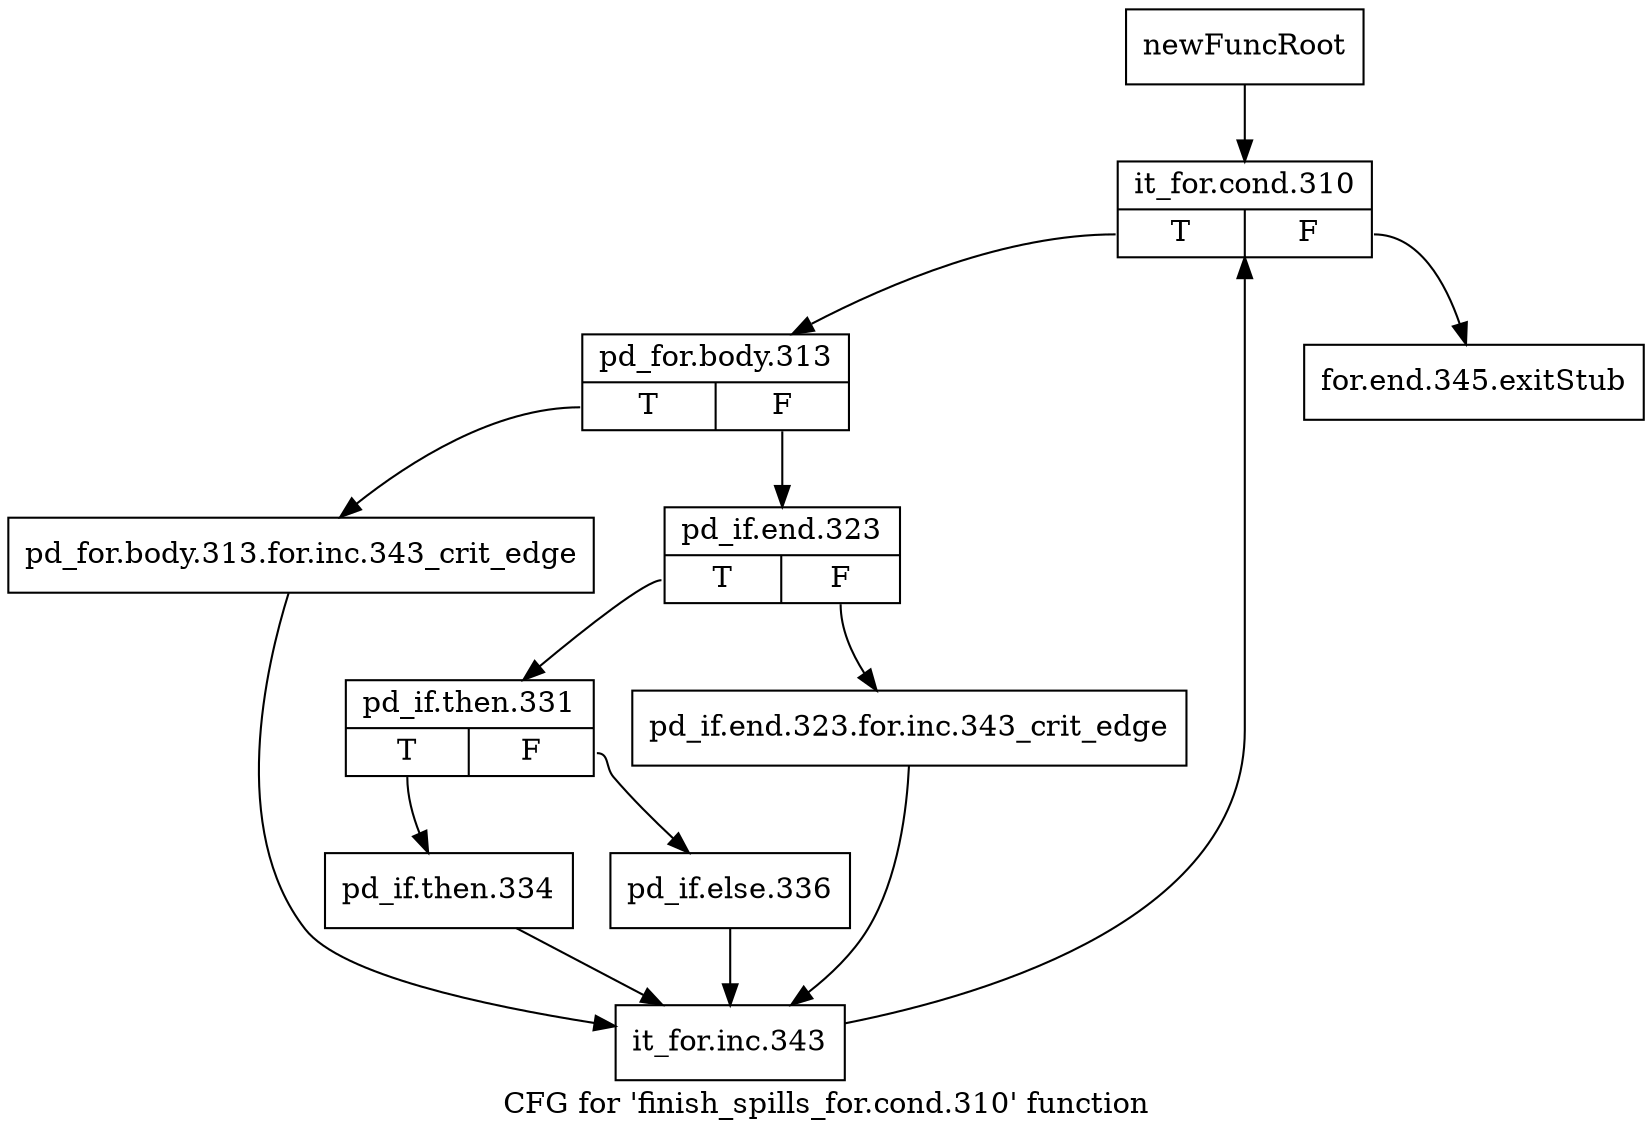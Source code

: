 digraph "CFG for 'finish_spills_for.cond.310' function" {
	label="CFG for 'finish_spills_for.cond.310' function";

	Node0xbdec0f0 [shape=record,label="{newFuncRoot}"];
	Node0xbdec0f0 -> Node0xbdec190;
	Node0xbdec140 [shape=record,label="{for.end.345.exitStub}"];
	Node0xbdec190 [shape=record,label="{it_for.cond.310|{<s0>T|<s1>F}}"];
	Node0xbdec190:s0 -> Node0xbdf5210;
	Node0xbdec190:s1 -> Node0xbdec140;
	Node0xbdf5210 [shape=record,label="{pd_for.body.313|{<s0>T|<s1>F}}"];
	Node0xbdf5210:s0 -> Node0xbdf53f0;
	Node0xbdf5210:s1 -> Node0xbdf5260;
	Node0xbdf5260 [shape=record,label="{pd_if.end.323|{<s0>T|<s1>F}}"];
	Node0xbdf5260:s0 -> Node0xbdf5300;
	Node0xbdf5260:s1 -> Node0xbdf52b0;
	Node0xbdf52b0 [shape=record,label="{pd_if.end.323.for.inc.343_crit_edge}"];
	Node0xbdf52b0 -> Node0xbdf5440;
	Node0xbdf5300 [shape=record,label="{pd_if.then.331|{<s0>T|<s1>F}}"];
	Node0xbdf5300:s0 -> Node0xbdf53a0;
	Node0xbdf5300:s1 -> Node0xbdf5350;
	Node0xbdf5350 [shape=record,label="{pd_if.else.336}"];
	Node0xbdf5350 -> Node0xbdf5440;
	Node0xbdf53a0 [shape=record,label="{pd_if.then.334}"];
	Node0xbdf53a0 -> Node0xbdf5440;
	Node0xbdf53f0 [shape=record,label="{pd_for.body.313.for.inc.343_crit_edge}"];
	Node0xbdf53f0 -> Node0xbdf5440;
	Node0xbdf5440 [shape=record,label="{it_for.inc.343}"];
	Node0xbdf5440 -> Node0xbdec190;
}
